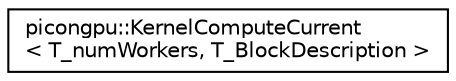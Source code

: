 digraph "Graphical Class Hierarchy"
{
 // LATEX_PDF_SIZE
  edge [fontname="Helvetica",fontsize="10",labelfontname="Helvetica",labelfontsize="10"];
  node [fontname="Helvetica",fontsize="10",shape=record];
  rankdir="LR";
  Node0 [label="picongpu::KernelComputeCurrent\l\< T_numWorkers, T_BlockDescription \>",height=0.2,width=0.4,color="black", fillcolor="white", style="filled",URL="$structpicongpu_1_1_kernel_compute_current.html",tooltip="compute current"];
}

